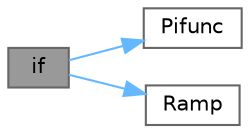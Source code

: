 digraph "if"
{
 // LATEX_PDF_SIZE
  bgcolor="transparent";
  edge [fontname=Helvetica,fontsize=10,labelfontname=Helvetica,labelfontsize=10];
  node [fontname=Helvetica,fontsize=10,shape=box,height=0.2,width=0.4];
  rankdir="LR";
  Node1 [id="Node000001",label="if",height=0.2,width=0.4,color="gray40", fillcolor="grey60", style="filled", fontcolor="black",tooltip=" "];
  Node1 -> Node2 [id="edge1_Node000001_Node000002",color="steelblue1",style="solid",tooltip=" "];
  Node2 [id="Node000002",label="Pifunc",height=0.2,width=0.4,color="grey40", fillcolor="white", style="filled",URL="$d6/d9d/Code__declaration__interleaved_8h.html#a6ecf8feea3db7c8bb3c0020cdc182b8f",tooltip="Implements a Proportional-Integral (PI) controller with anti-windup."];
  Node1 -> Node3 [id="edge2_Node000001_Node000003",color="steelblue1",style="solid",tooltip=" "];
  Node3 [id="Node000003",label="Ramp",height=0.2,width=0.4,color="grey40", fillcolor="white", style="filled",URL="$d6/d9d/Code__declaration__interleaved_8h.html#aba8459db8cb921c06cbeee75dd8466e6",tooltip="Implements a ramp function to smoothly change a value towards a target."];
}
